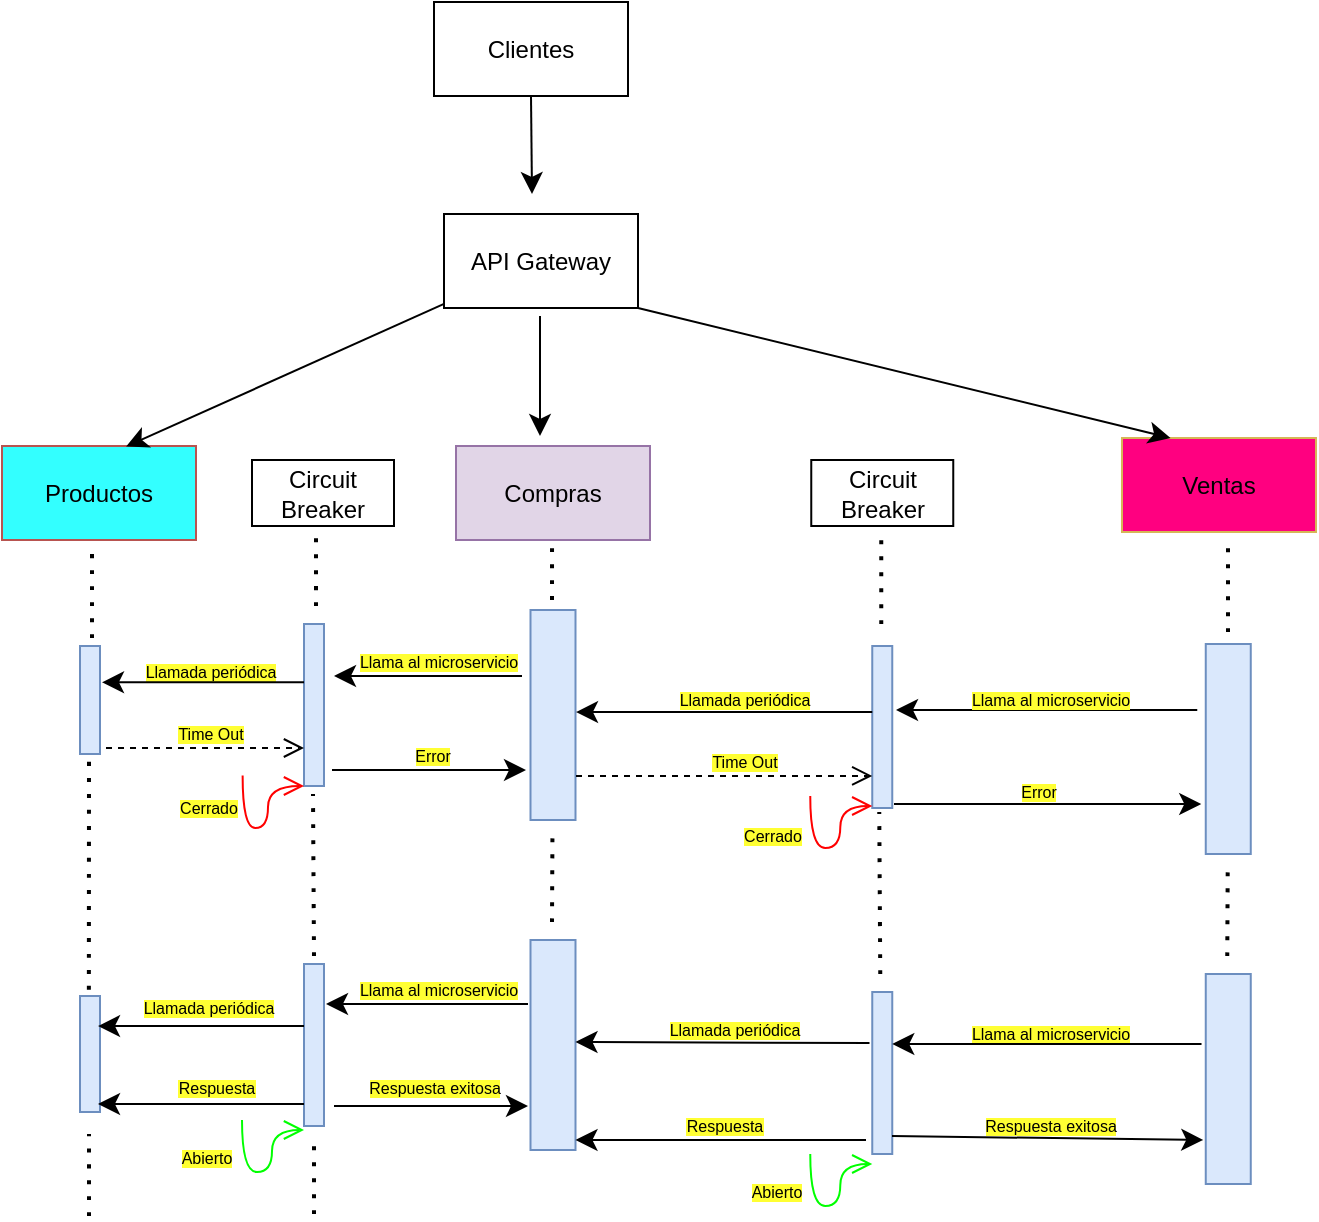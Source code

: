 <mxfile version="24.2.3" type="device">
  <diagram name="Página-1" id="NNP_9511KD4lkz4Q7CaO">
    <mxGraphModel dx="930" dy="1056" grid="0" gridSize="10" guides="1" tooltips="1" connect="1" arrows="1" fold="1" page="0" pageScale="1" pageWidth="827" pageHeight="1169" math="0" shadow="0">
      <root>
        <mxCell id="0" />
        <mxCell id="1" parent="0" />
        <mxCell id="EH-heipv-IIrIYbH4Qgc-1" value="Productos" style="rounded=0;whiteSpace=wrap;html=1;fillColor=#33FFFF;strokeColor=#b85450;" vertex="1" parent="1">
          <mxGeometry x="-382" y="-429" width="97" height="47" as="geometry" />
        </mxCell>
        <mxCell id="EH-heipv-IIrIYbH4Qgc-4" value="Compras" style="rounded=0;whiteSpace=wrap;html=1;fillColor=#e1d5e7;strokeColor=#9673a6;" vertex="1" parent="1">
          <mxGeometry x="-155" y="-429" width="97" height="47" as="geometry" />
        </mxCell>
        <mxCell id="EH-heipv-IIrIYbH4Qgc-5" value="Ventas" style="rounded=0;whiteSpace=wrap;html=1;fillColor=#FF0080;strokeColor=#d6b656;" vertex="1" parent="1">
          <mxGeometry x="178" y="-433" width="97" height="47" as="geometry" />
        </mxCell>
        <mxCell id="EH-heipv-IIrIYbH4Qgc-7" value="API Gateway" style="rounded=0;whiteSpace=wrap;html=1;" vertex="1" parent="1">
          <mxGeometry x="-161" y="-545" width="97" height="47" as="geometry" />
        </mxCell>
        <mxCell id="EH-heipv-IIrIYbH4Qgc-8" value="Clientes" style="rounded=0;whiteSpace=wrap;html=1;" vertex="1" parent="1">
          <mxGeometry x="-166" y="-651" width="97" height="47" as="geometry" />
        </mxCell>
        <mxCell id="EH-heipv-IIrIYbH4Qgc-9" value="" style="endArrow=classic;html=1;rounded=0;fontSize=12;startSize=8;endSize=8;curved=1;exitX=0.5;exitY=1;exitDx=0;exitDy=0;" edge="1" parent="1" source="EH-heipv-IIrIYbH4Qgc-8">
          <mxGeometry width="50" height="50" relative="1" as="geometry">
            <mxPoint x="-114" y="-598" as="sourcePoint" />
            <mxPoint x="-117" y="-555" as="targetPoint" />
          </mxGeometry>
        </mxCell>
        <mxCell id="EH-heipv-IIrIYbH4Qgc-11" value="" style="endArrow=classic;html=1;rounded=0;fontSize=12;startSize=8;endSize=8;curved=1;" edge="1" parent="1">
          <mxGeometry width="50" height="50" relative="1" as="geometry">
            <mxPoint x="-113" y="-494" as="sourcePoint" />
            <mxPoint x="-113" y="-434" as="targetPoint" />
            <Array as="points">
              <mxPoint x="-113" y="-454" />
            </Array>
          </mxGeometry>
        </mxCell>
        <mxCell id="EH-heipv-IIrIYbH4Qgc-13" value="" style="endArrow=classic;html=1;rounded=0;fontSize=12;startSize=8;endSize=8;curved=1;entryX=0.619;entryY=0.006;entryDx=0;entryDy=0;entryPerimeter=0;exitX=0;exitY=0.957;exitDx=0;exitDy=0;exitPerimeter=0;" edge="1" parent="1" source="EH-heipv-IIrIYbH4Qgc-7">
          <mxGeometry width="50" height="50" relative="1" as="geometry">
            <mxPoint x="-163" y="-496" as="sourcePoint" />
            <mxPoint x="-319.957" y="-428.718" as="targetPoint" />
          </mxGeometry>
        </mxCell>
        <mxCell id="EH-heipv-IIrIYbH4Qgc-14" value="" style="endArrow=classic;html=1;rounded=0;fontSize=12;startSize=8;endSize=8;curved=1;entryX=0.25;entryY=0;entryDx=0;entryDy=0;exitX=1;exitY=1;exitDx=0;exitDy=0;" edge="1" parent="1" source="EH-heipv-IIrIYbH4Qgc-7" target="EH-heipv-IIrIYbH4Qgc-5">
          <mxGeometry width="50" height="50" relative="1" as="geometry">
            <mxPoint x="-63" y="-510" as="sourcePoint" />
            <mxPoint x="81" y="-433" as="targetPoint" />
          </mxGeometry>
        </mxCell>
        <mxCell id="EH-heipv-IIrIYbH4Qgc-21" value="Circuit Breaker" style="rounded=0;whiteSpace=wrap;html=1;" vertex="1" parent="1">
          <mxGeometry x="-257" y="-422" width="71" height="33" as="geometry" />
        </mxCell>
        <mxCell id="EH-heipv-IIrIYbH4Qgc-22" value="Circuit Breaker" style="rounded=0;whiteSpace=wrap;html=1;" vertex="1" parent="1">
          <mxGeometry x="22.63" y="-422" width="71" height="33" as="geometry" />
        </mxCell>
        <mxCell id="EH-heipv-IIrIYbH4Qgc-23" value="" style="endArrow=none;dashed=1;html=1;dashPattern=1 3;strokeWidth=2;rounded=0;fontSize=12;startSize=8;endSize=8;curved=1;" edge="1" parent="1">
          <mxGeometry width="50" height="50" relative="1" as="geometry">
            <mxPoint x="-225" y="-349" as="sourcePoint" />
            <mxPoint x="-225" y="-387" as="targetPoint" />
          </mxGeometry>
        </mxCell>
        <mxCell id="EH-heipv-IIrIYbH4Qgc-26" value="" style="endArrow=none;dashed=1;html=1;dashPattern=1 3;strokeWidth=2;rounded=0;fontSize=12;startSize=8;endSize=8;curved=1;" edge="1" parent="1">
          <mxGeometry width="50" height="50" relative="1" as="geometry">
            <mxPoint x="-337" y="-333" as="sourcePoint" />
            <mxPoint x="-337" y="-375" as="targetPoint" />
          </mxGeometry>
        </mxCell>
        <mxCell id="EH-heipv-IIrIYbH4Qgc-27" value="" style="html=1;points=[[0,0,0,0,5],[0,1,0,0,-5],[1,0,0,0,5],[1,1,0,0,-5]];perimeter=orthogonalPerimeter;outlineConnect=0;targetShapes=umlLifeline;portConstraint=eastwest;newEdgeStyle={&quot;curved&quot;:0,&quot;rounded&quot;:0};fillColor=#dae8fc;strokeColor=#6c8ebf;" vertex="1" parent="1">
          <mxGeometry x="-343" y="-329" width="10" height="54" as="geometry" />
        </mxCell>
        <mxCell id="EH-heipv-IIrIYbH4Qgc-30" value="" style="endArrow=none;dashed=1;html=1;dashPattern=1 3;strokeWidth=2;rounded=0;fontSize=12;startSize=8;endSize=8;curved=1;exitX=0.443;exitY=-0.054;exitDx=0;exitDy=0;exitPerimeter=0;" edge="1" parent="1" source="EH-heipv-IIrIYbH4Qgc-31">
          <mxGeometry width="50" height="50" relative="1" as="geometry">
            <mxPoint x="-338" y="-209" as="sourcePoint" />
            <mxPoint x="-338.5" y="-272" as="targetPoint" />
          </mxGeometry>
        </mxCell>
        <mxCell id="EH-heipv-IIrIYbH4Qgc-31" value="" style="html=1;points=[[0,0,0,0,5],[0,1,0,0,-5],[1,0,0,0,5],[1,1,0,0,-5]];perimeter=orthogonalPerimeter;outlineConnect=0;targetShapes=umlLifeline;portConstraint=eastwest;newEdgeStyle={&quot;curved&quot;:0,&quot;rounded&quot;:0};fillColor=#dae8fc;strokeColor=#6c8ebf;" vertex="1" parent="1">
          <mxGeometry x="-343" y="-154" width="10" height="58" as="geometry" />
        </mxCell>
        <mxCell id="EH-heipv-IIrIYbH4Qgc-32" value="" style="endArrow=none;dashed=1;html=1;dashPattern=1 3;strokeWidth=2;rounded=0;fontSize=12;startSize=8;endSize=8;curved=1;" edge="1" parent="1">
          <mxGeometry width="50" height="50" relative="1" as="geometry">
            <mxPoint x="-338.5" y="-44" as="sourcePoint" />
            <mxPoint x="-338.5" y="-85" as="targetPoint" />
            <Array as="points">
              <mxPoint x="-338.5" y="-57" />
            </Array>
          </mxGeometry>
        </mxCell>
        <mxCell id="EH-heipv-IIrIYbH4Qgc-38" value="" style="endArrow=none;dashed=1;html=1;dashPattern=1 3;strokeWidth=2;rounded=0;fontSize=12;startSize=8;endSize=8;curved=1;" edge="1" parent="1">
          <mxGeometry width="50" height="50" relative="1" as="geometry">
            <mxPoint x="-226" y="-174" as="sourcePoint" />
            <mxPoint x="-226.5" y="-255" as="targetPoint" />
          </mxGeometry>
        </mxCell>
        <mxCell id="EH-heipv-IIrIYbH4Qgc-40" value="" style="endArrow=none;dashed=1;html=1;dashPattern=1 3;strokeWidth=2;rounded=0;fontSize=12;startSize=8;endSize=8;curved=1;" edge="1" parent="1">
          <mxGeometry width="50" height="50" relative="1" as="geometry">
            <mxPoint x="-226" y="-45" as="sourcePoint" />
            <mxPoint x="-226" y="-81" as="targetPoint" />
          </mxGeometry>
        </mxCell>
        <mxCell id="EH-heipv-IIrIYbH4Qgc-41" value="" style="html=1;points=[[0,0,0,0,5],[0,1,0,0,-5],[1,0,0,0,5],[1,1,0,0,-5]];perimeter=orthogonalPerimeter;outlineConnect=0;targetShapes=umlLifeline;portConstraint=eastwest;newEdgeStyle={&quot;curved&quot;:0,&quot;rounded&quot;:0};fillColor=#dae8fc;strokeColor=#6c8ebf;" vertex="1" parent="1">
          <mxGeometry x="-117.75" y="-347" width="22.5" height="105" as="geometry" />
        </mxCell>
        <mxCell id="EH-heipv-IIrIYbH4Qgc-42" value="" style="endArrow=none;dashed=1;html=1;dashPattern=1 3;strokeWidth=2;rounded=0;fontSize=12;startSize=8;endSize=8;curved=1;entryX=0.495;entryY=1;entryDx=0;entryDy=0;entryPerimeter=0;" edge="1" parent="1" target="EH-heipv-IIrIYbH4Qgc-4">
          <mxGeometry width="50" height="50" relative="1" as="geometry">
            <mxPoint x="-107" y="-352" as="sourcePoint" />
            <mxPoint x="-107" y="-377" as="targetPoint" />
          </mxGeometry>
        </mxCell>
        <mxCell id="EH-heipv-IIrIYbH4Qgc-43" value="" style="endArrow=none;dashed=1;html=1;dashPattern=1 3;strokeWidth=2;rounded=0;fontSize=12;startSize=8;endSize=8;curved=1;" edge="1" parent="1" target="EH-heipv-IIrIYbH4Qgc-25">
          <mxGeometry width="50" height="50" relative="1" as="geometry">
            <mxPoint x="-225" y="-340" as="sourcePoint" />
            <mxPoint x="-225" y="-387" as="targetPoint" />
          </mxGeometry>
        </mxCell>
        <mxCell id="EH-heipv-IIrIYbH4Qgc-25" value="" style="html=1;points=[[0,0,0,0,5],[0,1,0,0,-5],[1,0,0,0,5],[1,1,0,0,-5]];perimeter=orthogonalPerimeter;outlineConnect=0;targetShapes=umlLifeline;portConstraint=eastwest;newEdgeStyle={&quot;curved&quot;:0,&quot;rounded&quot;:0};fillColor=#dae8fc;strokeColor=#6c8ebf;" vertex="1" parent="1">
          <mxGeometry x="-231" y="-340" width="10" height="81" as="geometry" />
        </mxCell>
        <mxCell id="EH-heipv-IIrIYbH4Qgc-45" value="" style="html=1;points=[[0,0,0,0,5],[0,1,0,0,-5],[1,0,0,0,5],[1,1,0,0,-5]];perimeter=orthogonalPerimeter;outlineConnect=0;targetShapes=umlLifeline;portConstraint=eastwest;newEdgeStyle={&quot;curved&quot;:0,&quot;rounded&quot;:0};fillColor=#dae8fc;strokeColor=#6c8ebf;" vertex="1" parent="1">
          <mxGeometry x="-231" y="-170" width="10" height="81" as="geometry" />
        </mxCell>
        <mxCell id="EH-heipv-IIrIYbH4Qgc-46" value="" style="html=1;points=[[0,0,0,0,5],[0,1,0,0,-5],[1,0,0,0,5],[1,1,0,0,-5]];perimeter=orthogonalPerimeter;outlineConnect=0;targetShapes=umlLifeline;portConstraint=eastwest;newEdgeStyle={&quot;curved&quot;:0,&quot;rounded&quot;:0};fillColor=#dae8fc;strokeColor=#6c8ebf;" vertex="1" parent="1">
          <mxGeometry x="-117.75" y="-182" width="22.5" height="105" as="geometry" />
        </mxCell>
        <mxCell id="EH-heipv-IIrIYbH4Qgc-47" value="" style="endArrow=none;dashed=1;html=1;dashPattern=1 3;strokeWidth=2;rounded=0;fontSize=12;startSize=8;endSize=8;curved=1;" edge="1" parent="1">
          <mxGeometry width="50" height="50" relative="1" as="geometry">
            <mxPoint x="-107" y="-191" as="sourcePoint" />
            <mxPoint x="-106.75" y="-239" as="targetPoint" />
          </mxGeometry>
        </mxCell>
        <mxCell id="EH-heipv-IIrIYbH4Qgc-48" value="" style="endArrow=classic;html=1;rounded=0;fontSize=12;startSize=8;endSize=8;curved=1;" edge="1" parent="1">
          <mxGeometry width="50" height="50" relative="1" as="geometry">
            <mxPoint x="-122" y="-314" as="sourcePoint" />
            <mxPoint x="-216" y="-314" as="targetPoint" />
          </mxGeometry>
        </mxCell>
        <mxCell id="EH-heipv-IIrIYbH4Qgc-49" value="" style="endArrow=classic;html=1;rounded=0;fontSize=12;startSize=8;endSize=8;curved=1;" edge="1" parent="1">
          <mxGeometry width="50" height="50" relative="1" as="geometry">
            <mxPoint x="-217" y="-267" as="sourcePoint" />
            <mxPoint x="-120" y="-267" as="targetPoint" />
          </mxGeometry>
        </mxCell>
        <mxCell id="EH-heipv-IIrIYbH4Qgc-51" value="&lt;font style=&quot;font-size: 8px; background-color: rgb(255, 255, 51);&quot;&gt;Llama al microservicio&lt;/font&gt;" style="text;html=1;align=center;verticalAlign=middle;resizable=0;points=[];autosize=1;strokeColor=none;fillColor=none;fontSize=16;" vertex="1" parent="1">
          <mxGeometry x="-212.75" y="-340" width="97" height="31" as="geometry" />
        </mxCell>
        <mxCell id="EH-heipv-IIrIYbH4Qgc-52" value="&lt;span style=&quot;font-size: 8px; background-color: rgb(255, 255, 51);&quot;&gt;Error&lt;/span&gt;" style="text;html=1;align=center;verticalAlign=middle;resizable=0;points=[];autosize=1;strokeColor=none;fillColor=none;fontSize=16;" vertex="1" parent="1">
          <mxGeometry x="-185" y="-293" width="36" height="31" as="geometry" />
        </mxCell>
        <mxCell id="EH-heipv-IIrIYbH4Qgc-53" value="&lt;font style=&quot;font-size: 8px; background-color: rgb(255, 255, 51);&quot;&gt;Llama al microservicio&lt;/font&gt;" style="text;html=1;align=center;verticalAlign=middle;resizable=0;points=[];autosize=1;strokeColor=none;fillColor=none;fontSize=16;" vertex="1" parent="1">
          <mxGeometry x="-212.75" y="-176" width="97" height="31" as="geometry" />
        </mxCell>
        <mxCell id="EH-heipv-IIrIYbH4Qgc-55" value="" style="endArrow=classic;html=1;rounded=0;fontSize=12;startSize=8;endSize=8;curved=1;" edge="1" parent="1">
          <mxGeometry width="50" height="50" relative="1" as="geometry">
            <mxPoint x="-119" y="-150" as="sourcePoint" />
            <mxPoint x="-220" y="-150" as="targetPoint" />
          </mxGeometry>
        </mxCell>
        <mxCell id="EH-heipv-IIrIYbH4Qgc-56" value="" style="endArrow=classic;html=1;rounded=0;fontSize=12;startSize=8;endSize=8;curved=1;" edge="1" parent="1">
          <mxGeometry width="50" height="50" relative="1" as="geometry">
            <mxPoint x="-216" y="-99" as="sourcePoint" />
            <mxPoint x="-119" y="-99" as="targetPoint" />
          </mxGeometry>
        </mxCell>
        <mxCell id="EH-heipv-IIrIYbH4Qgc-57" value="&lt;span style=&quot;font-size: 8px; background-color: rgb(255, 255, 51);&quot;&gt;Respuesta exitosa&lt;/span&gt;" style="text;html=1;align=center;verticalAlign=middle;resizable=0;points=[];autosize=1;strokeColor=none;fillColor=none;fontSize=16;" vertex="1" parent="1">
          <mxGeometry x="-208.5" y="-127" width="84" height="31" as="geometry" />
        </mxCell>
        <mxCell id="EH-heipv-IIrIYbH4Qgc-59" value="&lt;span style=&quot;font-size: 8px; background-color: rgb(255, 255, 51);&quot;&gt;Llamada periódica&lt;/span&gt;" style="text;html=1;align=center;verticalAlign=middle;resizable=0;points=[];autosize=1;strokeColor=none;fillColor=none;fontSize=16;" vertex="1" parent="1">
          <mxGeometry x="-320" y="-335" width="83" height="31" as="geometry" />
        </mxCell>
        <mxCell id="EH-heipv-IIrIYbH4Qgc-62" value="" style="endArrow=classic;html=1;rounded=0;fontSize=12;startSize=8;endSize=8;curved=1;entryX=1.1;entryY=0.336;entryDx=0;entryDy=0;entryPerimeter=0;" edge="1" parent="1" source="EH-heipv-IIrIYbH4Qgc-25" target="EH-heipv-IIrIYbH4Qgc-27">
          <mxGeometry width="50" height="50" relative="1" as="geometry">
            <mxPoint x="-292" y="-289" as="sourcePoint" />
            <mxPoint x="-242" y="-339" as="targetPoint" />
          </mxGeometry>
        </mxCell>
        <mxCell id="EH-heipv-IIrIYbH4Qgc-63" value="" style="html=1;verticalAlign=bottom;endArrow=open;dashed=1;endSize=8;curved=0;rounded=0;fontSize=12;" edge="1" parent="1" target="EH-heipv-IIrIYbH4Qgc-25">
          <mxGeometry relative="1" as="geometry">
            <mxPoint x="-330" y="-278" as="sourcePoint" />
            <mxPoint x="-235" y="-278" as="targetPoint" />
          </mxGeometry>
        </mxCell>
        <mxCell id="EH-heipv-IIrIYbH4Qgc-69" value="&lt;span style=&quot;font-size: 8px; background-color: rgb(255, 255, 51);&quot;&gt;Time Out&lt;/span&gt;" style="text;html=1;align=center;verticalAlign=middle;resizable=0;points=[];autosize=1;strokeColor=none;fillColor=none;fontSize=16;" vertex="1" parent="1">
          <mxGeometry x="-304" y="-304" width="51" height="31" as="geometry" />
        </mxCell>
        <mxCell id="EH-heipv-IIrIYbH4Qgc-77" value="" style="edgeStyle=orthogonalEdgeStyle;html=1;verticalAlign=bottom;endArrow=open;endSize=8;strokeColor=#ff0000;rounded=0;fontSize=12;curved=1;exitX=0.879;exitY=0.088;exitDx=0;exitDy=0;exitPerimeter=0;" edge="1" parent="1" source="EH-heipv-IIrIYbH4Qgc-79">
          <mxGeometry relative="1" as="geometry">
            <mxPoint x="-231" y="-259" as="targetPoint" />
            <mxPoint x="-250" y="-275" as="sourcePoint" />
            <Array as="points">
              <mxPoint x="-249" y="-238" />
              <mxPoint x="-250" y="-259" />
            </Array>
          </mxGeometry>
        </mxCell>
        <mxCell id="EH-heipv-IIrIYbH4Qgc-79" value="&lt;span style=&quot;font-size: 8px; background-color: rgb(255, 255, 51);&quot;&gt;Cerrado&lt;/span&gt;" style="text;html=1;align=center;verticalAlign=middle;resizable=0;points=[];autosize=1;strokeColor=none;fillColor=none;fontSize=16;" vertex="1" parent="1">
          <mxGeometry x="-303" y="-267" width="47" height="31" as="geometry" />
        </mxCell>
        <mxCell id="EH-heipv-IIrIYbH4Qgc-85" value="" style="endArrow=classic;html=1;rounded=0;fontSize=12;startSize=8;endSize=8;curved=1;entryX=0.9;entryY=0.259;entryDx=0;entryDy=0;entryPerimeter=0;" edge="1" parent="1" source="EH-heipv-IIrIYbH4Qgc-45" target="EH-heipv-IIrIYbH4Qgc-31">
          <mxGeometry width="50" height="50" relative="1" as="geometry">
            <mxPoint x="-241" y="-139" as="sourcePoint" />
            <mxPoint x="-329" y="-139" as="targetPoint" />
          </mxGeometry>
        </mxCell>
        <mxCell id="EH-heipv-IIrIYbH4Qgc-87" value="&lt;font style=&quot;font-size: 8px; background-color: rgb(255, 255, 51);&quot;&gt;Llamada periódica&lt;/font&gt;" style="text;html=1;align=center;verticalAlign=middle;resizable=0;points=[];autosize=1;strokeColor=none;fillColor=none;fontSize=16;" vertex="1" parent="1">
          <mxGeometry x="-321" y="-167" width="83" height="31" as="geometry" />
        </mxCell>
        <mxCell id="EH-heipv-IIrIYbH4Qgc-89" value="&lt;span style=&quot;font-size: 8px; background-color: rgb(255, 255, 51);&quot;&gt;Respuesta&lt;/span&gt;" style="text;html=1;align=center;verticalAlign=middle;resizable=0;points=[];autosize=1;strokeColor=none;fillColor=none;fontSize=16;" vertex="1" parent="1">
          <mxGeometry x="-303" y="-127" width="56" height="31" as="geometry" />
        </mxCell>
        <mxCell id="EH-heipv-IIrIYbH4Qgc-91" value="" style="endArrow=classic;html=1;rounded=0;fontSize=12;startSize=8;endSize=8;curved=1;entryX=0.9;entryY=0.259;entryDx=0;entryDy=0;entryPerimeter=0;" edge="1" parent="1">
          <mxGeometry width="50" height="50" relative="1" as="geometry">
            <mxPoint x="-231" y="-100" as="sourcePoint" />
            <mxPoint x="-334" y="-100" as="targetPoint" />
          </mxGeometry>
        </mxCell>
        <mxCell id="EH-heipv-IIrIYbH4Qgc-93" value="&lt;span style=&quot;font-size: 8px; background-color: rgb(255, 255, 51);&quot;&gt;Abierto&lt;/span&gt;" style="text;html=1;align=center;verticalAlign=middle;resizable=0;points=[];autosize=1;strokeColor=none;fillColor=none;fontSize=16;" vertex="1" parent="1">
          <mxGeometry x="-302" y="-92" width="43" height="31" as="geometry" />
        </mxCell>
        <mxCell id="EH-heipv-IIrIYbH4Qgc-115" value="" style="edgeStyle=orthogonalEdgeStyle;html=1;verticalAlign=bottom;endArrow=open;endSize=8;strokeColor=#00FF00;rounded=0;fontSize=12;curved=1;exitX=0.879;exitY=0.088;exitDx=0;exitDy=0;exitPerimeter=0;" edge="1" parent="1">
          <mxGeometry relative="1" as="geometry">
            <mxPoint x="-231" y="-87" as="targetPoint" />
            <mxPoint x="-262" y="-92" as="sourcePoint" />
            <Array as="points">
              <mxPoint x="-262" y="-66" />
              <mxPoint x="-247" y="-66" />
              <mxPoint x="-247" y="-87" />
            </Array>
          </mxGeometry>
        </mxCell>
        <mxCell id="EH-heipv-IIrIYbH4Qgc-154" value="" style="endArrow=none;dashed=1;html=1;dashPattern=1 3;strokeWidth=2;rounded=0;fontSize=12;startSize=8;endSize=8;curved=1;" edge="1" parent="1">
          <mxGeometry width="50" height="50" relative="1" as="geometry">
            <mxPoint x="57.13" y="-165" as="sourcePoint" />
            <mxPoint x="56.63" y="-246" as="targetPoint" />
          </mxGeometry>
        </mxCell>
        <mxCell id="EH-heipv-IIrIYbH4Qgc-156" value="" style="html=1;points=[[0,0,0,0,5],[0,1,0,0,-5],[1,0,0,0,5],[1,1,0,0,-5]];perimeter=orthogonalPerimeter;outlineConnect=0;targetShapes=umlLifeline;portConstraint=eastwest;newEdgeStyle={&quot;curved&quot;:0,&quot;rounded&quot;:0};fillColor=#dae8fc;strokeColor=#6c8ebf;" vertex="1" parent="1">
          <mxGeometry x="219.88" y="-330" width="22.5" height="105" as="geometry" />
        </mxCell>
        <mxCell id="EH-heipv-IIrIYbH4Qgc-158" value="" style="html=1;points=[[0,0,0,0,5],[0,1,0,0,-5],[1,0,0,0,5],[1,1,0,0,-5]];perimeter=orthogonalPerimeter;outlineConnect=0;targetShapes=umlLifeline;portConstraint=eastwest;newEdgeStyle={&quot;curved&quot;:0,&quot;rounded&quot;:0};fillColor=#dae8fc;strokeColor=#6c8ebf;" vertex="1" parent="1">
          <mxGeometry x="53.13" y="-329" width="10" height="81" as="geometry" />
        </mxCell>
        <mxCell id="EH-heipv-IIrIYbH4Qgc-159" value="" style="html=1;points=[[0,0,0,0,5],[0,1,0,0,-5],[1,0,0,0,5],[1,1,0,0,-5]];perimeter=orthogonalPerimeter;outlineConnect=0;targetShapes=umlLifeline;portConstraint=eastwest;newEdgeStyle={&quot;curved&quot;:0,&quot;rounded&quot;:0};fillColor=#dae8fc;strokeColor=#6c8ebf;" vertex="1" parent="1">
          <mxGeometry x="53.13" y="-156" width="10" height="81" as="geometry" />
        </mxCell>
        <mxCell id="EH-heipv-IIrIYbH4Qgc-160" value="" style="html=1;points=[[0,0,0,0,5],[0,1,0,0,-5],[1,0,0,0,5],[1,1,0,0,-5]];perimeter=orthogonalPerimeter;outlineConnect=0;targetShapes=umlLifeline;portConstraint=eastwest;newEdgeStyle={&quot;curved&quot;:0,&quot;rounded&quot;:0};fillColor=#dae8fc;strokeColor=#6c8ebf;" vertex="1" parent="1">
          <mxGeometry x="219.88" y="-165" width="22.5" height="105" as="geometry" />
        </mxCell>
        <mxCell id="EH-heipv-IIrIYbH4Qgc-161" value="" style="endArrow=none;dashed=1;html=1;dashPattern=1 3;strokeWidth=2;rounded=0;fontSize=12;startSize=8;endSize=8;curved=1;" edge="1" parent="1">
          <mxGeometry width="50" height="50" relative="1" as="geometry">
            <mxPoint x="230.63" y="-174" as="sourcePoint" />
            <mxPoint x="230.88" y="-222" as="targetPoint" />
          </mxGeometry>
        </mxCell>
        <mxCell id="EH-heipv-IIrIYbH4Qgc-162" value="" style="endArrow=classic;html=1;rounded=0;fontSize=12;startSize=8;endSize=8;curved=1;" edge="1" parent="1">
          <mxGeometry width="50" height="50" relative="1" as="geometry">
            <mxPoint x="215.63" y="-297" as="sourcePoint" />
            <mxPoint x="65" y="-297" as="targetPoint" />
          </mxGeometry>
        </mxCell>
        <mxCell id="EH-heipv-IIrIYbH4Qgc-163" value="" style="endArrow=classic;html=1;rounded=0;fontSize=12;startSize=8;endSize=8;curved=1;" edge="1" parent="1">
          <mxGeometry width="50" height="50" relative="1" as="geometry">
            <mxPoint x="64" y="-250" as="sourcePoint" />
            <mxPoint x="217.63" y="-250" as="targetPoint" />
          </mxGeometry>
        </mxCell>
        <mxCell id="EH-heipv-IIrIYbH4Qgc-164" value="&lt;font style=&quot;font-size: 8px; background-color: rgb(255, 255, 51);&quot;&gt;Llama al microservicio&lt;/font&gt;" style="text;html=1;align=center;verticalAlign=middle;resizable=0;points=[];autosize=1;strokeColor=none;fillColor=none;fontSize=16;" vertex="1" parent="1">
          <mxGeometry x="93.63" y="-321" width="97" height="31" as="geometry" />
        </mxCell>
        <mxCell id="EH-heipv-IIrIYbH4Qgc-165" value="&lt;span style=&quot;font-size: 8px; background-color: rgb(255, 255, 51);&quot;&gt;Error&lt;/span&gt;" style="text;html=1;align=center;verticalAlign=middle;resizable=0;points=[];autosize=1;strokeColor=none;fillColor=none;fontSize=16;" vertex="1" parent="1">
          <mxGeometry x="118" y="-275" width="36" height="31" as="geometry" />
        </mxCell>
        <mxCell id="EH-heipv-IIrIYbH4Qgc-166" value="&lt;font style=&quot;font-size: 8px; background-color: rgb(255, 255, 51);&quot;&gt;Llama al microservicio&lt;/font&gt;" style="text;html=1;align=center;verticalAlign=middle;resizable=0;points=[];autosize=1;strokeColor=none;fillColor=none;fontSize=16;" vertex="1" parent="1">
          <mxGeometry x="93.63" y="-154" width="97" height="31" as="geometry" />
        </mxCell>
        <mxCell id="EH-heipv-IIrIYbH4Qgc-167" value="" style="endArrow=classic;html=1;rounded=0;fontSize=12;startSize=8;endSize=8;curved=1;entryX=1.087;entryY=0.284;entryDx=0;entryDy=0;entryPerimeter=0;" edge="1" parent="1">
          <mxGeometry width="50" height="50" relative="1" as="geometry">
            <mxPoint x="217.76" y="-130" as="sourcePoint" />
            <mxPoint x="63.13" y="-129.996" as="targetPoint" />
          </mxGeometry>
        </mxCell>
        <mxCell id="EH-heipv-IIrIYbH4Qgc-168" value="" style="endArrow=classic;html=1;rounded=0;fontSize=12;startSize=8;endSize=8;curved=1;exitX=0.987;exitY=0.889;exitDx=0;exitDy=0;exitPerimeter=0;" edge="1" parent="1" source="EH-heipv-IIrIYbH4Qgc-159">
          <mxGeometry width="50" height="50" relative="1" as="geometry">
            <mxPoint x="122" y="-82" as="sourcePoint" />
            <mxPoint x="218.63" y="-82" as="targetPoint" />
          </mxGeometry>
        </mxCell>
        <mxCell id="EH-heipv-IIrIYbH4Qgc-169" value="&lt;span style=&quot;font-size: 8px; background-color: rgb(255, 255, 51);&quot;&gt;Respuesta exitosa&lt;/span&gt;" style="text;html=1;align=center;verticalAlign=middle;resizable=0;points=[];autosize=1;strokeColor=none;fillColor=none;fontSize=16;" vertex="1" parent="1">
          <mxGeometry x="100.13" y="-108" width="84" height="31" as="geometry" />
        </mxCell>
        <mxCell id="EH-heipv-IIrIYbH4Qgc-170" value="&lt;span style=&quot;font-size: 8px; background-color: rgb(255, 255, 51);&quot;&gt;Llamada periódica&lt;/span&gt;" style="text;html=1;align=center;verticalAlign=middle;resizable=0;points=[];autosize=1;strokeColor=none;fillColor=none;fontSize=16;" vertex="1" parent="1">
          <mxGeometry x="-53.0" y="-321" width="83" height="31" as="geometry" />
        </mxCell>
        <mxCell id="EH-heipv-IIrIYbH4Qgc-171" value="" style="endArrow=classic;html=1;rounded=0;fontSize=12;startSize=8;endSize=8;curved=1;entryX=1.011;entryY=0.486;entryDx=0;entryDy=0;entryPerimeter=0;" edge="1" parent="1" source="EH-heipv-IIrIYbH4Qgc-158" target="EH-heipv-IIrIYbH4Qgc-41">
          <mxGeometry width="50" height="50" relative="1" as="geometry">
            <mxPoint x="45.63" y="-272" as="sourcePoint" />
            <mxPoint x="5.63" y="-293.856" as="targetPoint" />
          </mxGeometry>
        </mxCell>
        <mxCell id="EH-heipv-IIrIYbH4Qgc-172" value="" style="html=1;verticalAlign=bottom;endArrow=open;dashed=1;endSize=8;curved=0;rounded=0;fontSize=12;exitX=1.011;exitY=0.79;exitDx=0;exitDy=0;exitPerimeter=0;" edge="1" parent="1" target="EH-heipv-IIrIYbH4Qgc-158" source="EH-heipv-IIrIYbH4Qgc-41">
          <mxGeometry relative="1" as="geometry">
            <mxPoint x="7.63" y="-261" as="sourcePoint" />
            <mxPoint x="102.63" y="-261" as="targetPoint" />
          </mxGeometry>
        </mxCell>
        <mxCell id="EH-heipv-IIrIYbH4Qgc-173" value="&lt;span style=&quot;font-size: 8px; background-color: rgb(255, 255, 51);&quot;&gt;Time Out&lt;/span&gt;" style="text;html=1;align=center;verticalAlign=middle;resizable=0;points=[];autosize=1;strokeColor=none;fillColor=none;fontSize=16;" vertex="1" parent="1">
          <mxGeometry x="-37" y="-290" width="51" height="31" as="geometry" />
        </mxCell>
        <mxCell id="EH-heipv-IIrIYbH4Qgc-175" value="&lt;span style=&quot;font-size: 8px; background-color: rgb(255, 255, 51);&quot;&gt;Cerrado&lt;/span&gt;" style="text;html=1;align=center;verticalAlign=middle;resizable=0;points=[];autosize=1;strokeColor=none;fillColor=none;fontSize=16;" vertex="1" parent="1">
          <mxGeometry x="-20.37" y="-253" width="47" height="31" as="geometry" />
        </mxCell>
        <mxCell id="EH-heipv-IIrIYbH4Qgc-176" value="" style="endArrow=classic;html=1;rounded=0;fontSize=12;startSize=8;endSize=8;curved=1;" edge="1" parent="1">
          <mxGeometry width="50" height="50" relative="1" as="geometry">
            <mxPoint x="51.75" y="-130.5" as="sourcePoint" />
            <mxPoint x="-95.25" y="-131" as="targetPoint" />
          </mxGeometry>
        </mxCell>
        <mxCell id="EH-heipv-IIrIYbH4Qgc-177" value="&lt;font style=&quot;font-size: 8px; background-color: rgb(255, 255, 51);&quot;&gt;Llamada periódica&lt;/font&gt;" style="text;html=1;align=center;verticalAlign=middle;resizable=0;points=[];autosize=1;strokeColor=none;fillColor=none;fontSize=16;" vertex="1" parent="1">
          <mxGeometry x="-58.0" y="-156" width="83" height="31" as="geometry" />
        </mxCell>
        <mxCell id="EH-heipv-IIrIYbH4Qgc-178" value="&lt;span style=&quot;font-size: 8px; background-color: rgb(255, 255, 51);&quot;&gt;Respuesta&lt;/span&gt;" style="text;html=1;align=center;verticalAlign=middle;resizable=0;points=[];autosize=1;strokeColor=none;fillColor=none;fontSize=16;" vertex="1" parent="1">
          <mxGeometry x="-49.0" y="-108" width="56" height="31" as="geometry" />
        </mxCell>
        <mxCell id="EH-heipv-IIrIYbH4Qgc-179" value="" style="endArrow=classic;html=1;rounded=0;fontSize=12;startSize=8;endSize=8;curved=1;entryX=1;entryY=1;entryDx=0;entryDy=-5;entryPerimeter=0;" edge="1" parent="1" target="EH-heipv-IIrIYbH4Qgc-46">
          <mxGeometry width="50" height="50" relative="1" as="geometry">
            <mxPoint x="50" y="-82" as="sourcePoint" />
            <mxPoint x="3.63" y="-83" as="targetPoint" />
          </mxGeometry>
        </mxCell>
        <mxCell id="EH-heipv-IIrIYbH4Qgc-180" value="&lt;span style=&quot;font-size: 8px; background-color: rgb(255, 255, 51);&quot;&gt;Abierto&lt;/span&gt;" style="text;html=1;align=center;verticalAlign=middle;resizable=0;points=[];autosize=1;strokeColor=none;fillColor=none;fontSize=16;" vertex="1" parent="1">
          <mxGeometry x="-16.37" y="-75" width="43" height="31" as="geometry" />
        </mxCell>
        <mxCell id="EH-heipv-IIrIYbH4Qgc-181" value="" style="edgeStyle=orthogonalEdgeStyle;html=1;verticalAlign=bottom;endArrow=open;endSize=8;strokeColor=#00FF00;rounded=0;fontSize=12;curved=1;exitX=0.879;exitY=0.088;exitDx=0;exitDy=0;exitPerimeter=0;" edge="1" parent="1">
          <mxGeometry relative="1" as="geometry">
            <mxPoint x="53.13" y="-70" as="targetPoint" />
            <mxPoint x="22.13" y="-75" as="sourcePoint" />
            <Array as="points">
              <mxPoint x="22.13" y="-49" />
              <mxPoint x="37.13" y="-49" />
              <mxPoint x="37.13" y="-70" />
            </Array>
          </mxGeometry>
        </mxCell>
        <mxCell id="EH-heipv-IIrIYbH4Qgc-184" value="" style="endArrow=none;dashed=1;html=1;dashPattern=1 3;strokeWidth=2;rounded=0;fontSize=12;startSize=8;endSize=8;curved=1;" edge="1" parent="1">
          <mxGeometry width="50" height="50" relative="1" as="geometry">
            <mxPoint x="231" y="-336" as="sourcePoint" />
            <mxPoint x="231" y="-384" as="targetPoint" />
          </mxGeometry>
        </mxCell>
        <mxCell id="EH-heipv-IIrIYbH4Qgc-189" value="" style="endArrow=none;dashed=1;html=1;dashPattern=1 3;strokeWidth=2;rounded=0;fontSize=12;startSize=8;endSize=8;curved=1;" edge="1" parent="1">
          <mxGeometry width="50" height="50" relative="1" as="geometry">
            <mxPoint x="57.63" y="-340" as="sourcePoint" />
            <mxPoint x="57.63" y="-388" as="targetPoint" />
          </mxGeometry>
        </mxCell>
        <mxCell id="EH-heipv-IIrIYbH4Qgc-190" value="" style="edgeStyle=orthogonalEdgeStyle;html=1;verticalAlign=bottom;endArrow=open;endSize=8;strokeColor=#FF0000;rounded=0;fontSize=12;curved=1;exitX=0.879;exitY=0.088;exitDx=0;exitDy=0;exitPerimeter=0;" edge="1" parent="1">
          <mxGeometry relative="1" as="geometry">
            <mxPoint x="53.13" y="-249" as="targetPoint" />
            <mxPoint x="22.13" y="-254" as="sourcePoint" />
            <Array as="points">
              <mxPoint x="22.13" y="-228" />
              <mxPoint x="37.13" y="-228" />
              <mxPoint x="37.13" y="-249" />
            </Array>
          </mxGeometry>
        </mxCell>
      </root>
    </mxGraphModel>
  </diagram>
</mxfile>
